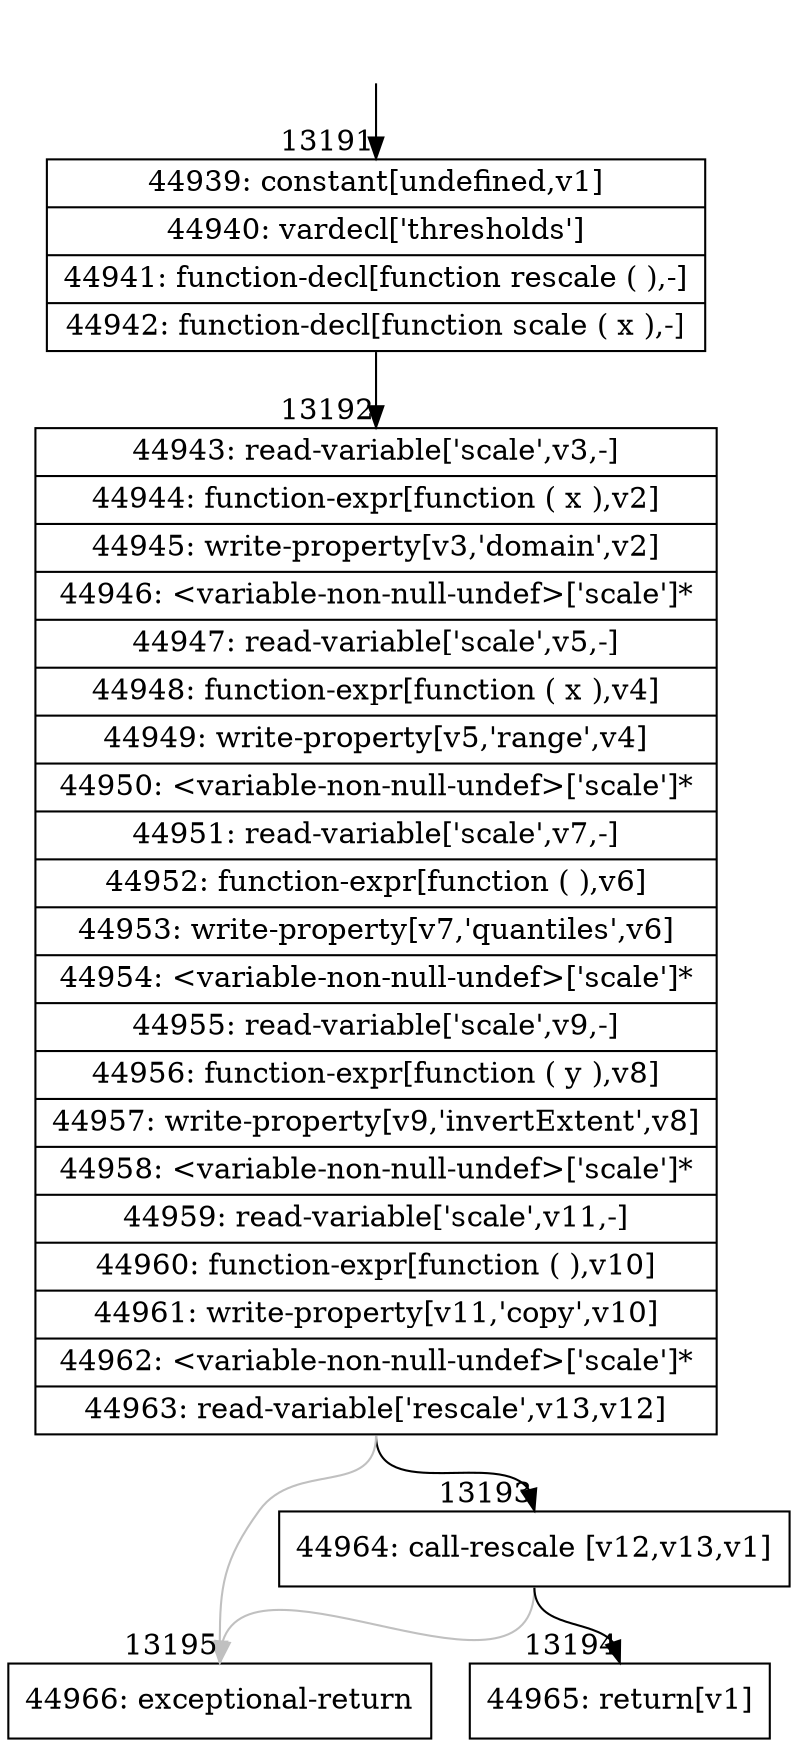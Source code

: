 digraph {
rankdir="TD"
BB_entry1219[shape=none,label=""];
BB_entry1219 -> BB13191 [tailport=s, headport=n, headlabel="    13191"]
BB13191 [shape=record label="{44939: constant[undefined,v1]|44940: vardecl['thresholds']|44941: function-decl[function rescale ( ),-]|44942: function-decl[function scale ( x ),-]}" ] 
BB13191 -> BB13192 [tailport=s, headport=n, headlabel="      13192"]
BB13192 [shape=record label="{44943: read-variable['scale',v3,-]|44944: function-expr[function ( x ),v2]|44945: write-property[v3,'domain',v2]|44946: \<variable-non-null-undef\>['scale']*|44947: read-variable['scale',v5,-]|44948: function-expr[function ( x ),v4]|44949: write-property[v5,'range',v4]|44950: \<variable-non-null-undef\>['scale']*|44951: read-variable['scale',v7,-]|44952: function-expr[function ( ),v6]|44953: write-property[v7,'quantiles',v6]|44954: \<variable-non-null-undef\>['scale']*|44955: read-variable['scale',v9,-]|44956: function-expr[function ( y ),v8]|44957: write-property[v9,'invertExtent',v8]|44958: \<variable-non-null-undef\>['scale']*|44959: read-variable['scale',v11,-]|44960: function-expr[function ( ),v10]|44961: write-property[v11,'copy',v10]|44962: \<variable-non-null-undef\>['scale']*|44963: read-variable['rescale',v13,v12]}" ] 
BB13192 -> BB13193 [tailport=s, headport=n, headlabel="      13193"]
BB13192 -> BB13195 [tailport=s, headport=n, color=gray, headlabel="      13195"]
BB13193 [shape=record label="{44964: call-rescale [v12,v13,v1]}" ] 
BB13193 -> BB13194 [tailport=s, headport=n, headlabel="      13194"]
BB13193 -> BB13195 [tailport=s, headport=n, color=gray]
BB13194 [shape=record label="{44965: return[v1]}" ] 
BB13195 [shape=record label="{44966: exceptional-return}" ] 
//#$~ 7852
}
